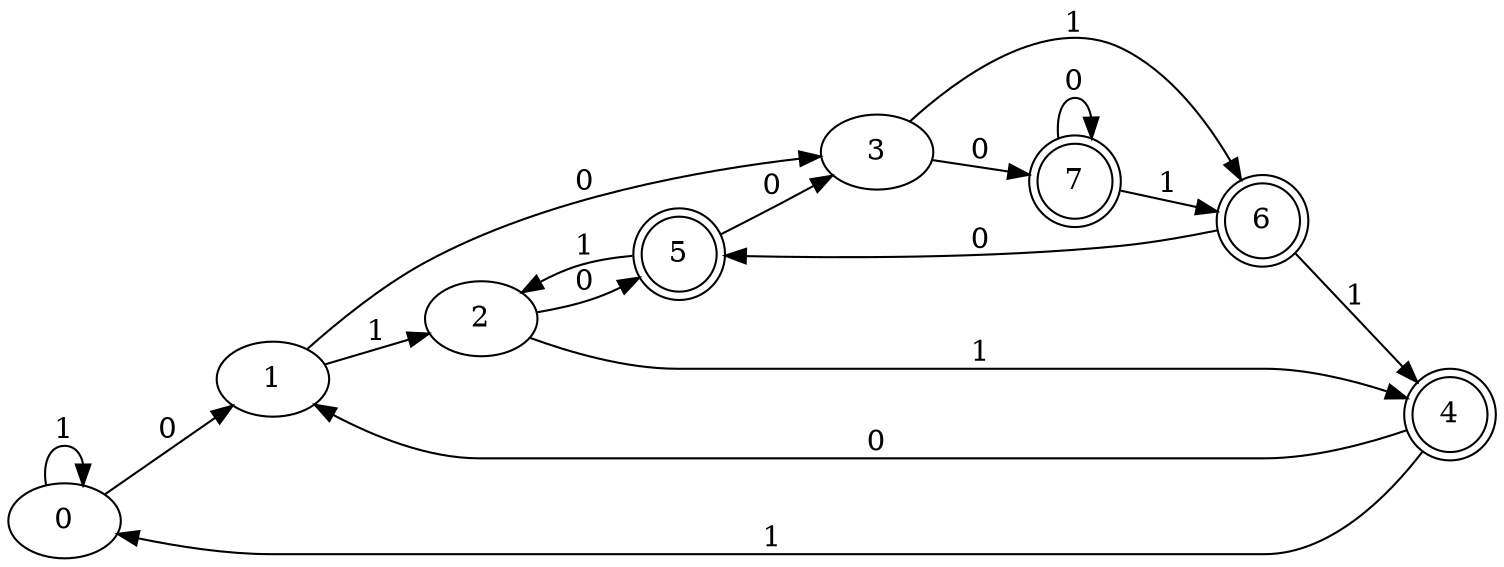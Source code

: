 digraph Automata {
	rankdir=LR
	0 [label=0]
	0 -> 0 [label=1]
	0 -> 1 [label=0]
	1 [label=1]
	1 -> 2 [label=1]
	1 -> 3 [label=0]
	2 [label=2]
	2 -> 4 [label=1]
	2 -> 5 [label=0]
	3 [label=3]
	3 -> 6 [label=1]
	3 -> 7 [label=0]
	4 [label=4 shape=doublecircle]
	4 -> 0 [label=1]
	4 -> 1 [label=0]
	5 [label=5 shape=doublecircle]
	5 -> 2 [label=1]
	5 -> 3 [label=0]
	6 [label=6 shape=doublecircle]
	6 -> 4 [label=1]
	6 -> 5 [label=0]
	7 [label=7 shape=doublecircle]
	7 -> 6 [label=1]
	7 -> 7 [label=0]
}
